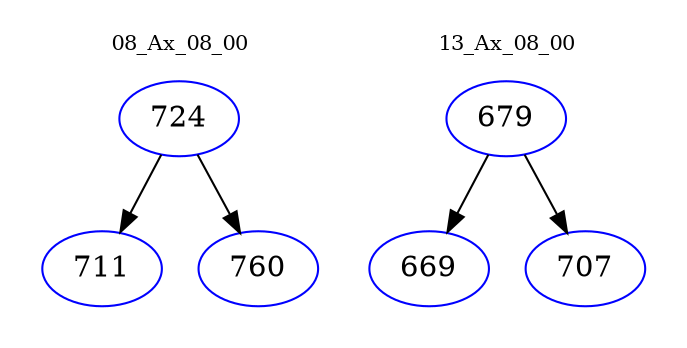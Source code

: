digraph{
subgraph cluster_0 {
color = white
label = "08_Ax_08_00";
fontsize=10;
T0_724 [label="724", color="blue"]
T0_724 -> T0_711 [color="black"]
T0_711 [label="711", color="blue"]
T0_724 -> T0_760 [color="black"]
T0_760 [label="760", color="blue"]
}
subgraph cluster_1 {
color = white
label = "13_Ax_08_00";
fontsize=10;
T1_679 [label="679", color="blue"]
T1_679 -> T1_669 [color="black"]
T1_669 [label="669", color="blue"]
T1_679 -> T1_707 [color="black"]
T1_707 [label="707", color="blue"]
}
}

